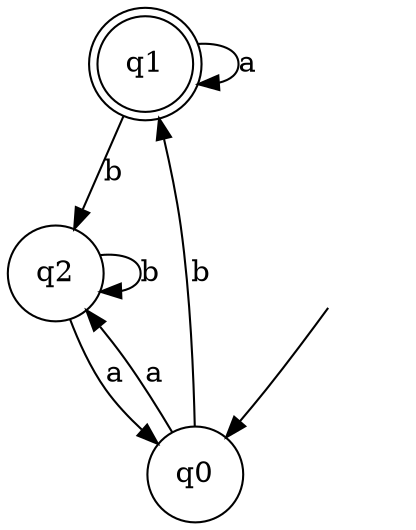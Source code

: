 digraph Automaton {

q1 [shape = doublecircle];

q2 [shape = circle];

_nil [style = invis];

q0 [shape = circle];

q2 -> q0 [label = "a"];

_nil -> q0;

q1 -> q1 [label = "a"];

q1 -> q2 [label = "b"];

q0 -> q2 [label = "a"];

q0 -> q1 [label = "b"];

q2 -> q2 [label = "b"];

}
